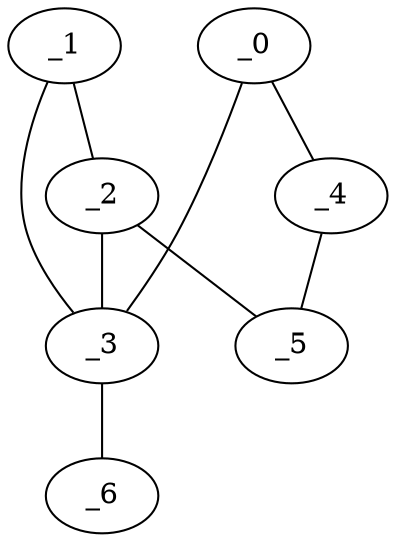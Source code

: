 graph EP1_0005 {
	_0	 [x="1.60354",
		y="2.89227"];
	_3	 [x="0.73",
		y="2.73"];
	_0 -- _3;
	_4	 [x="1.13575",
		y="1.56964"];
	_0 -- _4;
	_1	 [x="2.07333",
		y="0.833336"];
	_2	 [x="1.24558",
		y="0.672563"];
	_1 -- _2;
	_1 -- _3;
	_2 -- _3;
	_5	 [x="2.01468",
		y="1.10979"];
	_2 -- _5;
	_6	 [x="2.09082",
		y="0.150861"];
	_3 -- _6;
	_4 -- _5;
}
